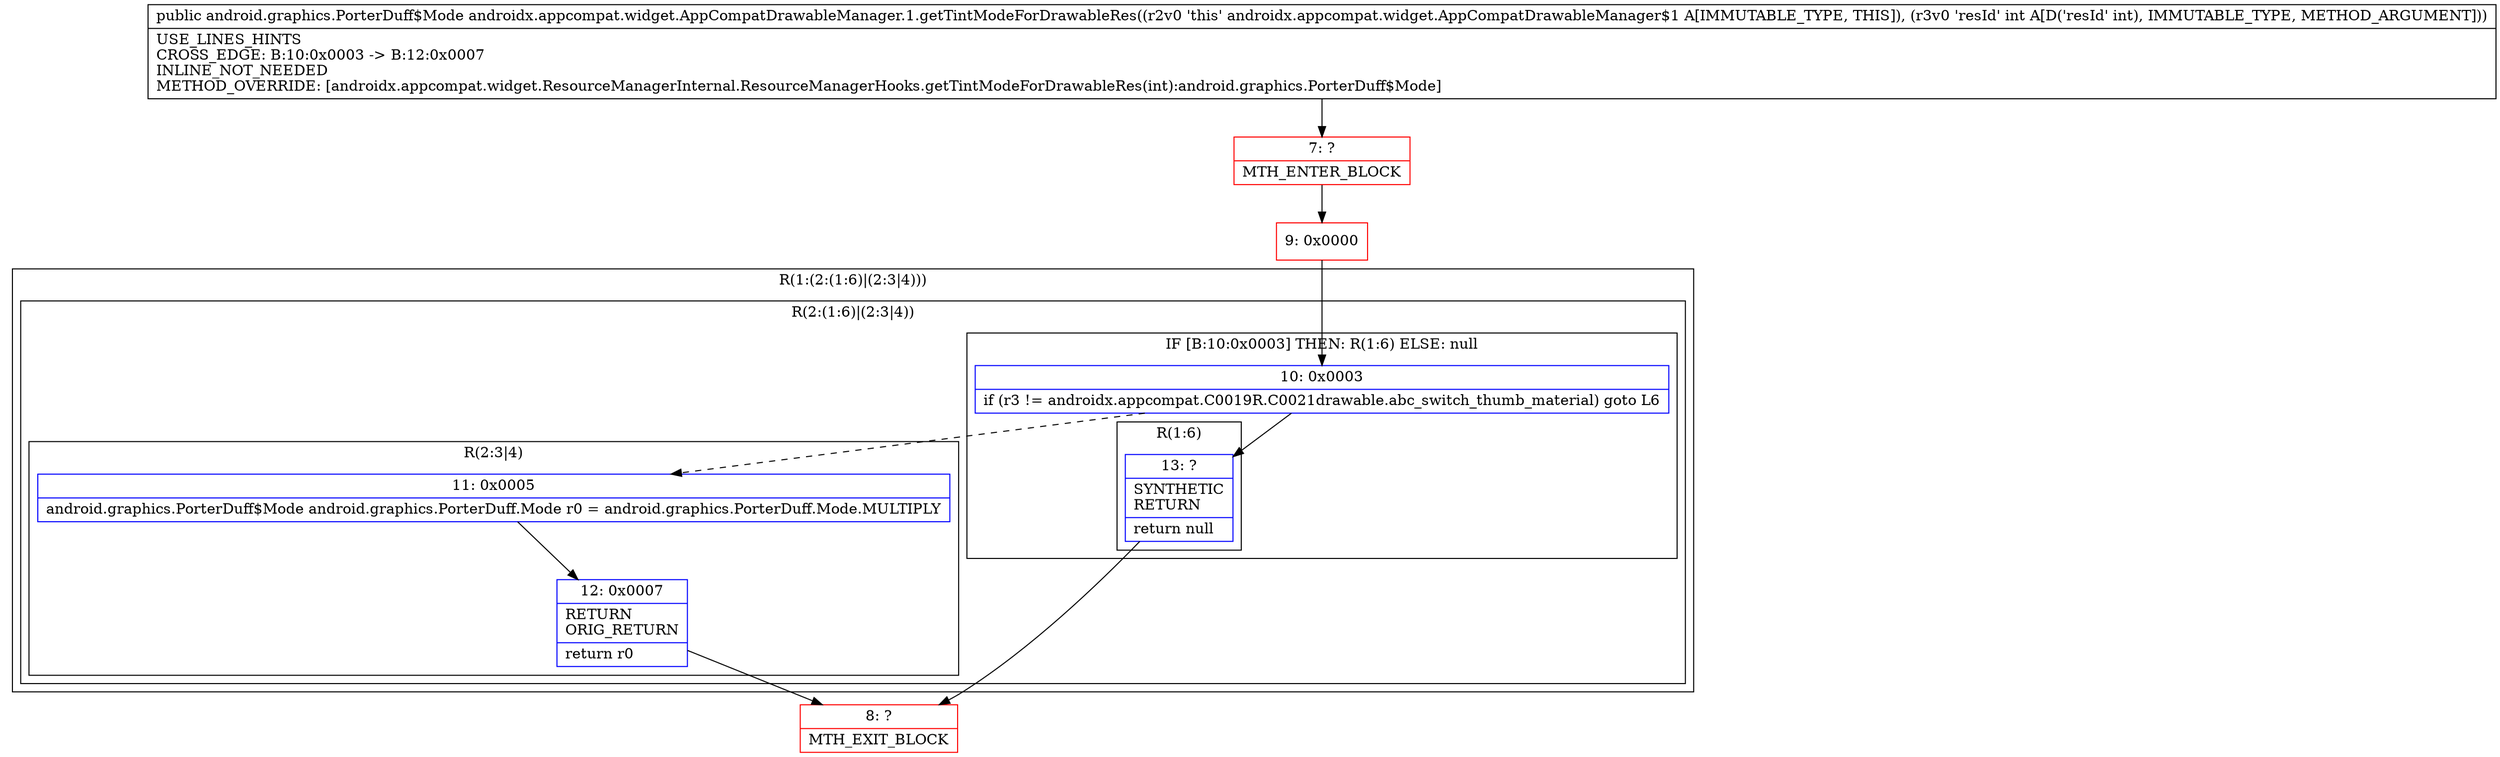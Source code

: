 digraph "CFG forandroidx.appcompat.widget.AppCompatDrawableManager.1.getTintModeForDrawableRes(I)Landroid\/graphics\/PorterDuff$Mode;" {
subgraph cluster_Region_799897853 {
label = "R(1:(2:(1:6)|(2:3|4)))";
node [shape=record,color=blue];
subgraph cluster_Region_1746856865 {
label = "R(2:(1:6)|(2:3|4))";
node [shape=record,color=blue];
subgraph cluster_IfRegion_160408366 {
label = "IF [B:10:0x0003] THEN: R(1:6) ELSE: null";
node [shape=record,color=blue];
Node_10 [shape=record,label="{10\:\ 0x0003|if (r3 != androidx.appcompat.C0019R.C0021drawable.abc_switch_thumb_material) goto L6\l}"];
subgraph cluster_Region_1107317804 {
label = "R(1:6)";
node [shape=record,color=blue];
Node_13 [shape=record,label="{13\:\ ?|SYNTHETIC\lRETURN\l|return null\l}"];
}
}
subgraph cluster_Region_2095157747 {
label = "R(2:3|4)";
node [shape=record,color=blue];
Node_11 [shape=record,label="{11\:\ 0x0005|android.graphics.PorterDuff$Mode android.graphics.PorterDuff.Mode r0 = android.graphics.PorterDuff.Mode.MULTIPLY\l}"];
Node_12 [shape=record,label="{12\:\ 0x0007|RETURN\lORIG_RETURN\l|return r0\l}"];
}
}
}
Node_7 [shape=record,color=red,label="{7\:\ ?|MTH_ENTER_BLOCK\l}"];
Node_9 [shape=record,color=red,label="{9\:\ 0x0000}"];
Node_8 [shape=record,color=red,label="{8\:\ ?|MTH_EXIT_BLOCK\l}"];
MethodNode[shape=record,label="{public android.graphics.PorterDuff$Mode androidx.appcompat.widget.AppCompatDrawableManager.1.getTintModeForDrawableRes((r2v0 'this' androidx.appcompat.widget.AppCompatDrawableManager$1 A[IMMUTABLE_TYPE, THIS]), (r3v0 'resId' int A[D('resId' int), IMMUTABLE_TYPE, METHOD_ARGUMENT]))  | USE_LINES_HINTS\lCROSS_EDGE: B:10:0x0003 \-\> B:12:0x0007\lINLINE_NOT_NEEDED\lMETHOD_OVERRIDE: [androidx.appcompat.widget.ResourceManagerInternal.ResourceManagerHooks.getTintModeForDrawableRes(int):android.graphics.PorterDuff$Mode]\l}"];
MethodNode -> Node_7;Node_10 -> Node_11[style=dashed];
Node_10 -> Node_13;
Node_13 -> Node_8;
Node_11 -> Node_12;
Node_12 -> Node_8;
Node_7 -> Node_9;
Node_9 -> Node_10;
}

